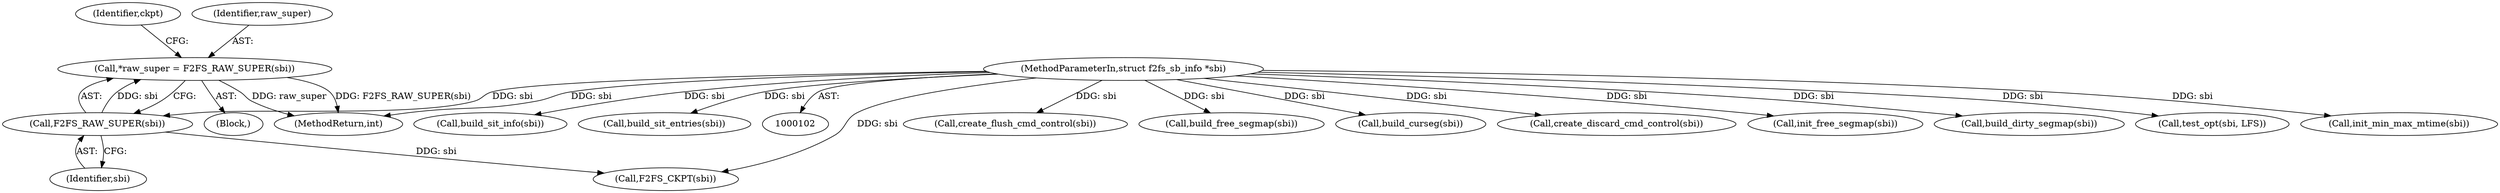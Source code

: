 digraph "0_linux_d4fdf8ba0e5808ba9ad6b44337783bd9935e0982@pointer" {
"1000106" [label="(Call,*raw_super = F2FS_RAW_SUPER(sbi))"];
"1000108" [label="(Call,F2FS_RAW_SUPER(sbi))"];
"1000103" [label="(MethodParameterIn,struct f2fs_sb_info *sbi)"];
"1000258" [label="(Call,create_flush_cmd_control(sbi))"];
"1000282" [label="(Call,build_free_segmap(sbi))"];
"1000290" [label="(Call,build_curseg(sbi))"];
"1000112" [label="(Identifier,ckpt)"];
"1000103" [label="(MethodParameterIn,struct f2fs_sb_info *sbi)"];
"1000266" [label="(Call,create_discard_cmd_control(sbi))"];
"1000298" [label="(Call,init_free_segmap(sbi))"];
"1000302" [label="(Call,build_dirty_segmap(sbi))"];
"1000214" [label="(Call,test_opt(sbi, LFS))"];
"1000312" [label="(MethodReturn,int)"];
"1000109" [label="(Identifier,sbi)"];
"1000308" [label="(Call,init_min_max_mtime(sbi))"];
"1000113" [label="(Call,F2FS_CKPT(sbi))"];
"1000274" [label="(Call,build_sit_info(sbi))"];
"1000296" [label="(Call,build_sit_entries(sbi))"];
"1000108" [label="(Call,F2FS_RAW_SUPER(sbi))"];
"1000106" [label="(Call,*raw_super = F2FS_RAW_SUPER(sbi))"];
"1000104" [label="(Block,)"];
"1000107" [label="(Identifier,raw_super)"];
"1000106" -> "1000104"  [label="AST: "];
"1000106" -> "1000108"  [label="CFG: "];
"1000107" -> "1000106"  [label="AST: "];
"1000108" -> "1000106"  [label="AST: "];
"1000112" -> "1000106"  [label="CFG: "];
"1000106" -> "1000312"  [label="DDG: F2FS_RAW_SUPER(sbi)"];
"1000106" -> "1000312"  [label="DDG: raw_super"];
"1000108" -> "1000106"  [label="DDG: sbi"];
"1000108" -> "1000109"  [label="CFG: "];
"1000109" -> "1000108"  [label="AST: "];
"1000103" -> "1000108"  [label="DDG: sbi"];
"1000108" -> "1000113"  [label="DDG: sbi"];
"1000103" -> "1000102"  [label="AST: "];
"1000103" -> "1000312"  [label="DDG: sbi"];
"1000103" -> "1000113"  [label="DDG: sbi"];
"1000103" -> "1000214"  [label="DDG: sbi"];
"1000103" -> "1000258"  [label="DDG: sbi"];
"1000103" -> "1000266"  [label="DDG: sbi"];
"1000103" -> "1000274"  [label="DDG: sbi"];
"1000103" -> "1000282"  [label="DDG: sbi"];
"1000103" -> "1000290"  [label="DDG: sbi"];
"1000103" -> "1000296"  [label="DDG: sbi"];
"1000103" -> "1000298"  [label="DDG: sbi"];
"1000103" -> "1000302"  [label="DDG: sbi"];
"1000103" -> "1000308"  [label="DDG: sbi"];
}
